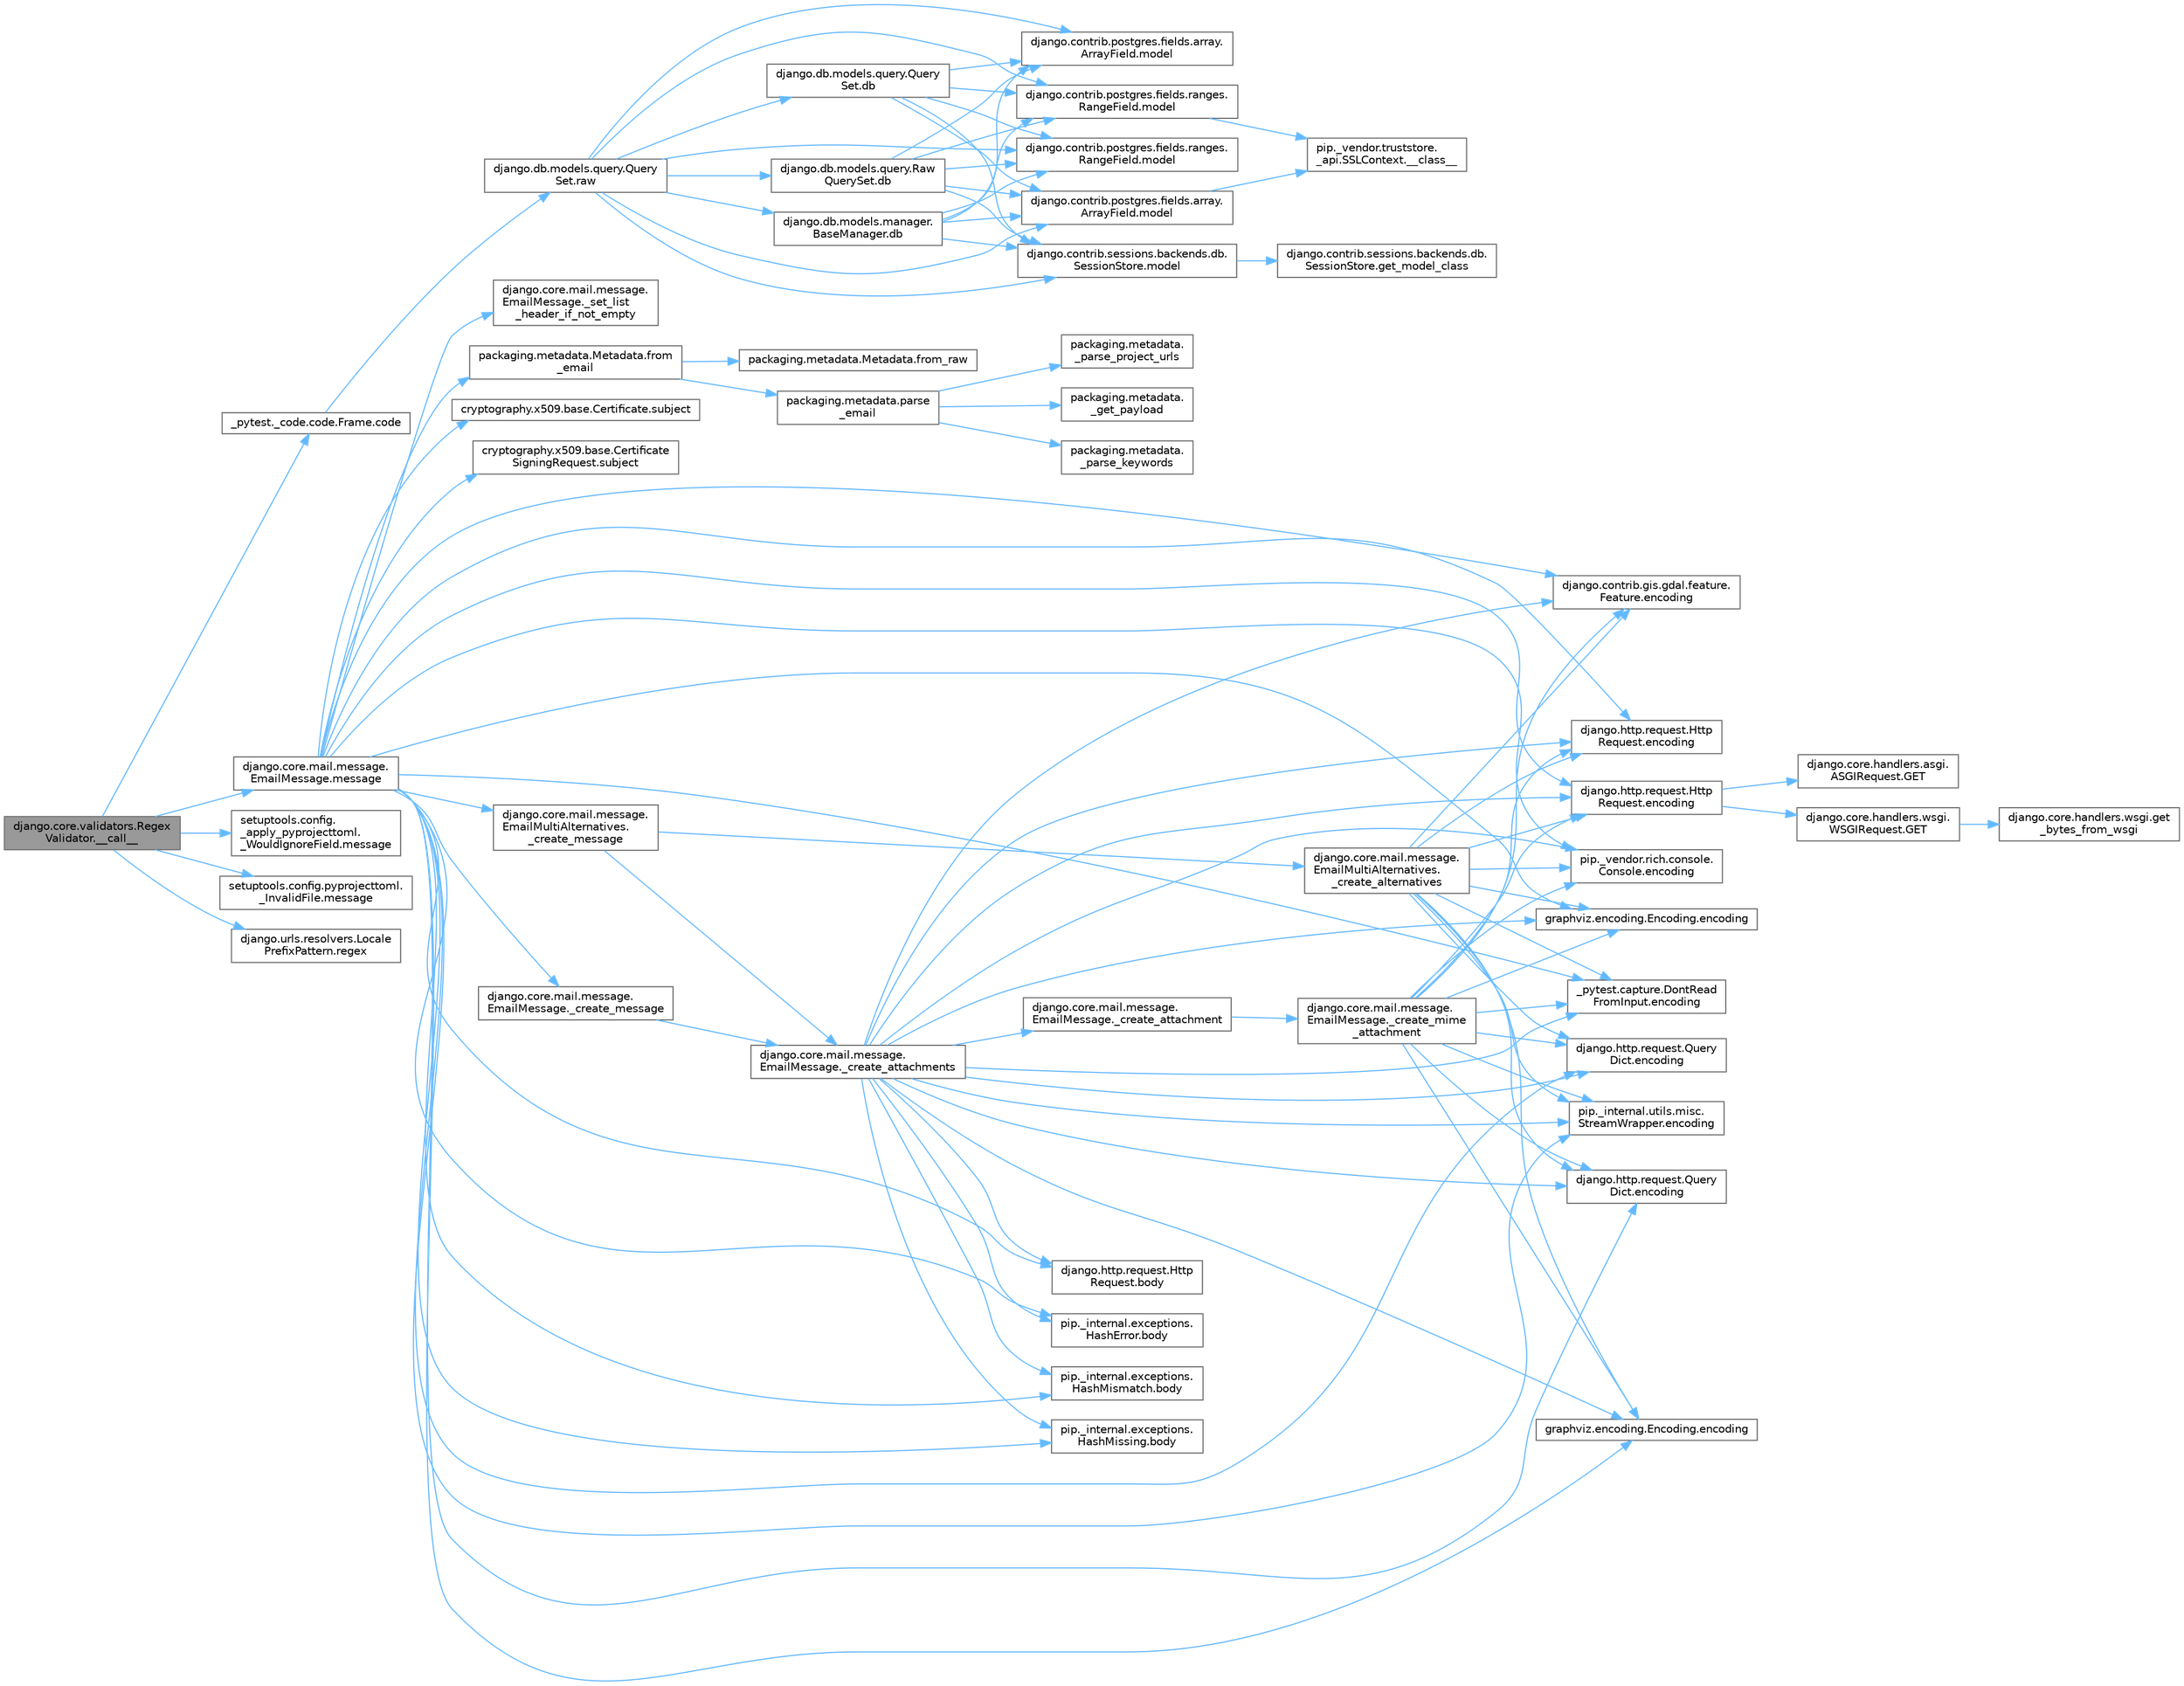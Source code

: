 digraph "django.core.validators.RegexValidator.__call__"
{
 // LATEX_PDF_SIZE
  bgcolor="transparent";
  edge [fontname=Helvetica,fontsize=10,labelfontname=Helvetica,labelfontsize=10];
  node [fontname=Helvetica,fontsize=10,shape=box,height=0.2,width=0.4];
  rankdir="LR";
  Node1 [id="Node000001",label="django.core.validators.Regex\lValidator.__call__",height=0.2,width=0.4,color="gray40", fillcolor="grey60", style="filled", fontcolor="black",tooltip=" "];
  Node1 -> Node2 [id="edge1_Node000001_Node000002",color="steelblue1",style="solid",tooltip=" "];
  Node2 [id="Node000002",label="_pytest._code.code.Frame.code",height=0.2,width=0.4,color="grey40", fillcolor="white", style="filled",URL="$class__pytest_1_1__code_1_1code_1_1_frame.html#ac5a6bec880c70aba4287dc698b209e32",tooltip=" "];
  Node2 -> Node3 [id="edge2_Node000002_Node000003",color="steelblue1",style="solid",tooltip=" "];
  Node3 [id="Node000003",label="django.db.models.query.Query\lSet.raw",height=0.2,width=0.4,color="grey40", fillcolor="white", style="filled",URL="$classdjango_1_1db_1_1models_1_1query_1_1_query_set.html#abce199e3993658459fb2f7c2719daa45",tooltip="PUBLIC METHODS THAT RETURN A QUERYSET SUBCLASS #."];
  Node3 -> Node4 [id="edge3_Node000003_Node000004",color="steelblue1",style="solid",tooltip=" "];
  Node4 [id="Node000004",label="django.db.models.manager.\lBaseManager.db",height=0.2,width=0.4,color="grey40", fillcolor="white", style="filled",URL="$classdjango_1_1db_1_1models_1_1manager_1_1_base_manager.html#ad6c30d1033fbe64ca4ac1d2bf0162a8a",tooltip=" "];
  Node4 -> Node5 [id="edge4_Node000004_Node000005",color="steelblue1",style="solid",tooltip=" "];
  Node5 [id="Node000005",label="django.contrib.postgres.fields.array.\lArrayField.model",height=0.2,width=0.4,color="grey40", fillcolor="white", style="filled",URL="$classdjango_1_1contrib_1_1postgres_1_1fields_1_1array_1_1_array_field.html#a4402eef4c4784e00671c9f229481f4c1",tooltip=" "];
  Node5 -> Node6 [id="edge5_Node000005_Node000006",color="steelblue1",style="solid",tooltip=" "];
  Node6 [id="Node000006",label="pip._vendor.truststore.\l_api.SSLContext.__class__",height=0.2,width=0.4,color="grey40", fillcolor="white", style="filled",URL="$classpip_1_1__vendor_1_1truststore_1_1__api_1_1_s_s_l_context.html#a530861514f31eabaa3f513557d6e66de",tooltip=" "];
  Node4 -> Node7 [id="edge6_Node000004_Node000007",color="steelblue1",style="solid",tooltip=" "];
  Node7 [id="Node000007",label="django.contrib.postgres.fields.array.\lArrayField.model",height=0.2,width=0.4,color="grey40", fillcolor="white", style="filled",URL="$classdjango_1_1contrib_1_1postgres_1_1fields_1_1array_1_1_array_field.html#a50a2796de85f960ca282b56ef2d9446c",tooltip=" "];
  Node4 -> Node8 [id="edge7_Node000004_Node000008",color="steelblue1",style="solid",tooltip=" "];
  Node8 [id="Node000008",label="django.contrib.postgres.fields.ranges.\lRangeField.model",height=0.2,width=0.4,color="grey40", fillcolor="white", style="filled",URL="$classdjango_1_1contrib_1_1postgres_1_1fields_1_1ranges_1_1_range_field.html#aa38c2bbd1bad0c8f9b0315ee468867a2",tooltip=" "];
  Node8 -> Node6 [id="edge8_Node000008_Node000006",color="steelblue1",style="solid",tooltip=" "];
  Node4 -> Node9 [id="edge9_Node000004_Node000009",color="steelblue1",style="solid",tooltip=" "];
  Node9 [id="Node000009",label="django.contrib.postgres.fields.ranges.\lRangeField.model",height=0.2,width=0.4,color="grey40", fillcolor="white", style="filled",URL="$classdjango_1_1contrib_1_1postgres_1_1fields_1_1ranges_1_1_range_field.html#a91b36827f010affd1ff89569cf40d1af",tooltip=" "];
  Node4 -> Node10 [id="edge10_Node000004_Node000010",color="steelblue1",style="solid",tooltip=" "];
  Node10 [id="Node000010",label="django.contrib.sessions.backends.db.\lSessionStore.model",height=0.2,width=0.4,color="grey40", fillcolor="white", style="filled",URL="$classdjango_1_1contrib_1_1sessions_1_1backends_1_1db_1_1_session_store.html#af52cfb4371af389c8bd4a6780274c403",tooltip=" "];
  Node10 -> Node11 [id="edge11_Node000010_Node000011",color="steelblue1",style="solid",tooltip=" "];
  Node11 [id="Node000011",label="django.contrib.sessions.backends.db.\lSessionStore.get_model_class",height=0.2,width=0.4,color="grey40", fillcolor="white", style="filled",URL="$classdjango_1_1contrib_1_1sessions_1_1backends_1_1db_1_1_session_store.html#a5e2d862e271e8f9173021bcaa61305ad",tooltip=" "];
  Node3 -> Node12 [id="edge12_Node000003_Node000012",color="steelblue1",style="solid",tooltip=" "];
  Node12 [id="Node000012",label="django.db.models.query.Query\lSet.db",height=0.2,width=0.4,color="grey40", fillcolor="white", style="filled",URL="$classdjango_1_1db_1_1models_1_1query_1_1_query_set.html#a6ff7e94dd4e7293da5fb86f6349ce9b8",tooltip=" "];
  Node12 -> Node5 [id="edge13_Node000012_Node000005",color="steelblue1",style="solid",tooltip=" "];
  Node12 -> Node7 [id="edge14_Node000012_Node000007",color="steelblue1",style="solid",tooltip=" "];
  Node12 -> Node8 [id="edge15_Node000012_Node000008",color="steelblue1",style="solid",tooltip=" "];
  Node12 -> Node9 [id="edge16_Node000012_Node000009",color="steelblue1",style="solid",tooltip=" "];
  Node12 -> Node10 [id="edge17_Node000012_Node000010",color="steelblue1",style="solid",tooltip=" "];
  Node3 -> Node13 [id="edge18_Node000003_Node000013",color="steelblue1",style="solid",tooltip=" "];
  Node13 [id="Node000013",label="django.db.models.query.Raw\lQuerySet.db",height=0.2,width=0.4,color="grey40", fillcolor="white", style="filled",URL="$classdjango_1_1db_1_1models_1_1query_1_1_raw_query_set.html#a1f352bf15faf0aa43e22709fde8f7564",tooltip=" "];
  Node13 -> Node5 [id="edge19_Node000013_Node000005",color="steelblue1",style="solid",tooltip=" "];
  Node13 -> Node7 [id="edge20_Node000013_Node000007",color="steelblue1",style="solid",tooltip=" "];
  Node13 -> Node8 [id="edge21_Node000013_Node000008",color="steelblue1",style="solid",tooltip=" "];
  Node13 -> Node9 [id="edge22_Node000013_Node000009",color="steelblue1",style="solid",tooltip=" "];
  Node13 -> Node10 [id="edge23_Node000013_Node000010",color="steelblue1",style="solid",tooltip=" "];
  Node3 -> Node5 [id="edge24_Node000003_Node000005",color="steelblue1",style="solid",tooltip=" "];
  Node3 -> Node7 [id="edge25_Node000003_Node000007",color="steelblue1",style="solid",tooltip=" "];
  Node3 -> Node8 [id="edge26_Node000003_Node000008",color="steelblue1",style="solid",tooltip=" "];
  Node3 -> Node9 [id="edge27_Node000003_Node000009",color="steelblue1",style="solid",tooltip=" "];
  Node3 -> Node10 [id="edge28_Node000003_Node000010",color="steelblue1",style="solid",tooltip=" "];
  Node1 -> Node14 [id="edge29_Node000001_Node000014",color="steelblue1",style="solid",tooltip=" "];
  Node14 [id="Node000014",label="django.core.mail.message.\lEmailMessage.message",height=0.2,width=0.4,color="grey40", fillcolor="white", style="filled",URL="$classdjango_1_1core_1_1mail_1_1message_1_1_email_message.html#abb0f7b60b3f05b0d374e0d91fc1aa42e",tooltip=" "];
  Node14 -> Node15 [id="edge30_Node000014_Node000015",color="steelblue1",style="solid",tooltip=" "];
  Node15 [id="Node000015",label="django.core.mail.message.\lEmailMessage._create_message",height=0.2,width=0.4,color="grey40", fillcolor="white", style="filled",URL="$classdjango_1_1core_1_1mail_1_1message_1_1_email_message.html#a31c0fbc391763bdd9a5275f8a9188383",tooltip=" "];
  Node15 -> Node16 [id="edge31_Node000015_Node000016",color="steelblue1",style="solid",tooltip=" "];
  Node16 [id="Node000016",label="django.core.mail.message.\lEmailMessage._create_attachments",height=0.2,width=0.4,color="grey40", fillcolor="white", style="filled",URL="$classdjango_1_1core_1_1mail_1_1message_1_1_email_message.html#a6d35a6766f3c50c9ccbb975a1f9a7f37",tooltip=" "];
  Node16 -> Node17 [id="edge32_Node000016_Node000017",color="steelblue1",style="solid",tooltip=" "];
  Node17 [id="Node000017",label="django.core.mail.message.\lEmailMessage._create_attachment",height=0.2,width=0.4,color="grey40", fillcolor="white", style="filled",URL="$classdjango_1_1core_1_1mail_1_1message_1_1_email_message.html#ab0d57692b3697455bf9b449cee27f77e",tooltip=" "];
  Node17 -> Node18 [id="edge33_Node000017_Node000018",color="steelblue1",style="solid",tooltip=" "];
  Node18 [id="Node000018",label="django.core.mail.message.\lEmailMessage._create_mime\l_attachment",height=0.2,width=0.4,color="grey40", fillcolor="white", style="filled",URL="$classdjango_1_1core_1_1mail_1_1message_1_1_email_message.html#afa35e0e5465f876d51ac5868a8d76986",tooltip=" "];
  Node18 -> Node19 [id="edge34_Node000018_Node000019",color="steelblue1",style="solid",tooltip=" "];
  Node19 [id="Node000019",label="_pytest.capture.DontRead\lFromInput.encoding",height=0.2,width=0.4,color="grey40", fillcolor="white", style="filled",URL="$class__pytest_1_1capture_1_1_dont_read_from_input.html#a40a0e1b26db1f2cf579f1ab5d3903097",tooltip=" "];
  Node18 -> Node20 [id="edge35_Node000018_Node000020",color="steelblue1",style="solid",tooltip=" "];
  Node20 [id="Node000020",label="django.contrib.gis.gdal.feature.\lFeature.encoding",height=0.2,width=0.4,color="grey40", fillcolor="white", style="filled",URL="$classdjango_1_1contrib_1_1gis_1_1gdal_1_1feature_1_1_feature.html#a61ef7866406f46787c45d0040e4f2588",tooltip=" "];
  Node18 -> Node21 [id="edge36_Node000018_Node000021",color="steelblue1",style="solid",tooltip=" "];
  Node21 [id="Node000021",label="django.http.request.Http\lRequest.encoding",height=0.2,width=0.4,color="grey40", fillcolor="white", style="filled",URL="$classdjango_1_1http_1_1request_1_1_http_request.html#affc440df209dd1fb33d63b8fce39f3b2",tooltip=" "];
  Node18 -> Node22 [id="edge37_Node000018_Node000022",color="steelblue1",style="solid",tooltip=" "];
  Node22 [id="Node000022",label="django.http.request.Http\lRequest.encoding",height=0.2,width=0.4,color="grey40", fillcolor="white", style="filled",URL="$classdjango_1_1http_1_1request_1_1_http_request.html#a09c32945992a963608d955c2618ead79",tooltip=" "];
  Node22 -> Node23 [id="edge38_Node000022_Node000023",color="steelblue1",style="solid",tooltip=" "];
  Node23 [id="Node000023",label="django.core.handlers.asgi.\lASGIRequest.GET",height=0.2,width=0.4,color="grey40", fillcolor="white", style="filled",URL="$classdjango_1_1core_1_1handlers_1_1asgi_1_1_a_s_g_i_request.html#a22178cf518b0498b12175ee12f8e7706",tooltip=" "];
  Node22 -> Node24 [id="edge39_Node000022_Node000024",color="steelblue1",style="solid",tooltip=" "];
  Node24 [id="Node000024",label="django.core.handlers.wsgi.\lWSGIRequest.GET",height=0.2,width=0.4,color="grey40", fillcolor="white", style="filled",URL="$classdjango_1_1core_1_1handlers_1_1wsgi_1_1_w_s_g_i_request.html#a4167c70bcdd94cc925f4444860678305",tooltip=" "];
  Node24 -> Node25 [id="edge40_Node000024_Node000025",color="steelblue1",style="solid",tooltip=" "];
  Node25 [id="Node000025",label="django.core.handlers.wsgi.get\l_bytes_from_wsgi",height=0.2,width=0.4,color="grey40", fillcolor="white", style="filled",URL="$namespacedjango_1_1core_1_1handlers_1_1wsgi.html#a4327b300038076742d0bb1cb730ea808",tooltip=" "];
  Node18 -> Node26 [id="edge41_Node000018_Node000026",color="steelblue1",style="solid",tooltip=" "];
  Node26 [id="Node000026",label="django.http.request.Query\lDict.encoding",height=0.2,width=0.4,color="grey40", fillcolor="white", style="filled",URL="$classdjango_1_1http_1_1request_1_1_query_dict.html#ae1a9e4aa8ebe4d1dd0aa02e9388b0acd",tooltip=" "];
  Node18 -> Node27 [id="edge42_Node000018_Node000027",color="steelblue1",style="solid",tooltip=" "];
  Node27 [id="Node000027",label="django.http.request.Query\lDict.encoding",height=0.2,width=0.4,color="grey40", fillcolor="white", style="filled",URL="$classdjango_1_1http_1_1request_1_1_query_dict.html#aade836c6d0fadbe21ef181917ca28ea8",tooltip=" "];
  Node18 -> Node28 [id="edge43_Node000018_Node000028",color="steelblue1",style="solid",tooltip=" "];
  Node28 [id="Node000028",label="graphviz.encoding.Encoding.encoding",height=0.2,width=0.4,color="grey40", fillcolor="white", style="filled",URL="$classgraphviz_1_1encoding_1_1_encoding.html#a4be64c43fe62823ffb51d9d4706f3c3d",tooltip=" "];
  Node18 -> Node29 [id="edge44_Node000018_Node000029",color="steelblue1",style="solid",tooltip=" "];
  Node29 [id="Node000029",label="graphviz.encoding.Encoding.encoding",height=0.2,width=0.4,color="grey40", fillcolor="white", style="filled",URL="$classgraphviz_1_1encoding_1_1_encoding.html#ade16bad413f6cc9b3776aa3c580e7251",tooltip=" "];
  Node18 -> Node30 [id="edge45_Node000018_Node000030",color="steelblue1",style="solid",tooltip=" "];
  Node30 [id="Node000030",label="pip._internal.utils.misc.\lStreamWrapper.encoding",height=0.2,width=0.4,color="grey40", fillcolor="white", style="filled",URL="$classpip_1_1__internal_1_1utils_1_1misc_1_1_stream_wrapper.html#ae516d377684b88c1d5ed9b0b670a2a0b",tooltip=" "];
  Node18 -> Node31 [id="edge46_Node000018_Node000031",color="steelblue1",style="solid",tooltip=" "];
  Node31 [id="Node000031",label="pip._vendor.rich.console.\lConsole.encoding",height=0.2,width=0.4,color="grey40", fillcolor="white", style="filled",URL="$classpip_1_1__vendor_1_1rich_1_1console_1_1_console.html#aaa95f0495607d199f34c4ebd90ea1cfe",tooltip=" "];
  Node16 -> Node32 [id="edge47_Node000016_Node000032",color="steelblue1",style="solid",tooltip=" "];
  Node32 [id="Node000032",label="django.http.request.Http\lRequest.body",height=0.2,width=0.4,color="grey40", fillcolor="white", style="filled",URL="$classdjango_1_1http_1_1request_1_1_http_request.html#a0c776b91cea1a69dafe5dce09b6f96f1",tooltip=" "];
  Node16 -> Node33 [id="edge48_Node000016_Node000033",color="steelblue1",style="solid",tooltip=" "];
  Node33 [id="Node000033",label="pip._internal.exceptions.\lHashError.body",height=0.2,width=0.4,color="grey40", fillcolor="white", style="filled",URL="$classpip_1_1__internal_1_1exceptions_1_1_hash_error.html#a8b1a0890122218544dd1a3e23c416431",tooltip=" "];
  Node16 -> Node34 [id="edge49_Node000016_Node000034",color="steelblue1",style="solid",tooltip=" "];
  Node34 [id="Node000034",label="pip._internal.exceptions.\lHashMismatch.body",height=0.2,width=0.4,color="grey40", fillcolor="white", style="filled",URL="$classpip_1_1__internal_1_1exceptions_1_1_hash_mismatch.html#a24c9ffc7b9a48c74ac53439d56a05dc6",tooltip=" "];
  Node16 -> Node35 [id="edge50_Node000016_Node000035",color="steelblue1",style="solid",tooltip=" "];
  Node35 [id="Node000035",label="pip._internal.exceptions.\lHashMissing.body",height=0.2,width=0.4,color="grey40", fillcolor="white", style="filled",URL="$classpip_1_1__internal_1_1exceptions_1_1_hash_missing.html#afe037f000b99010da015d0209089d6dd",tooltip=" "];
  Node16 -> Node19 [id="edge51_Node000016_Node000019",color="steelblue1",style="solid",tooltip=" "];
  Node16 -> Node20 [id="edge52_Node000016_Node000020",color="steelblue1",style="solid",tooltip=" "];
  Node16 -> Node21 [id="edge53_Node000016_Node000021",color="steelblue1",style="solid",tooltip=" "];
  Node16 -> Node22 [id="edge54_Node000016_Node000022",color="steelblue1",style="solid",tooltip=" "];
  Node16 -> Node26 [id="edge55_Node000016_Node000026",color="steelblue1",style="solid",tooltip=" "];
  Node16 -> Node27 [id="edge56_Node000016_Node000027",color="steelblue1",style="solid",tooltip=" "];
  Node16 -> Node28 [id="edge57_Node000016_Node000028",color="steelblue1",style="solid",tooltip=" "];
  Node16 -> Node29 [id="edge58_Node000016_Node000029",color="steelblue1",style="solid",tooltip=" "];
  Node16 -> Node30 [id="edge59_Node000016_Node000030",color="steelblue1",style="solid",tooltip=" "];
  Node16 -> Node31 [id="edge60_Node000016_Node000031",color="steelblue1",style="solid",tooltip=" "];
  Node14 -> Node36 [id="edge61_Node000014_Node000036",color="steelblue1",style="solid",tooltip=" "];
  Node36 [id="Node000036",label="django.core.mail.message.\lEmailMultiAlternatives.\l_create_message",height=0.2,width=0.4,color="grey40", fillcolor="white", style="filled",URL="$classdjango_1_1core_1_1mail_1_1message_1_1_email_multi_alternatives.html#aca1d6cc9e7b907373cbd4e5c9bd635e2",tooltip=" "];
  Node36 -> Node37 [id="edge62_Node000036_Node000037",color="steelblue1",style="solid",tooltip=" "];
  Node37 [id="Node000037",label="django.core.mail.message.\lEmailMultiAlternatives.\l_create_alternatives",height=0.2,width=0.4,color="grey40", fillcolor="white", style="filled",URL="$classdjango_1_1core_1_1mail_1_1message_1_1_email_multi_alternatives.html#af51df7229ed1af2cc1da999cf6928222",tooltip=" "];
  Node37 -> Node19 [id="edge63_Node000037_Node000019",color="steelblue1",style="solid",tooltip=" "];
  Node37 -> Node20 [id="edge64_Node000037_Node000020",color="steelblue1",style="solid",tooltip=" "];
  Node37 -> Node21 [id="edge65_Node000037_Node000021",color="steelblue1",style="solid",tooltip=" "];
  Node37 -> Node22 [id="edge66_Node000037_Node000022",color="steelblue1",style="solid",tooltip=" "];
  Node37 -> Node26 [id="edge67_Node000037_Node000026",color="steelblue1",style="solid",tooltip=" "];
  Node37 -> Node27 [id="edge68_Node000037_Node000027",color="steelblue1",style="solid",tooltip=" "];
  Node37 -> Node28 [id="edge69_Node000037_Node000028",color="steelblue1",style="solid",tooltip=" "];
  Node37 -> Node29 [id="edge70_Node000037_Node000029",color="steelblue1",style="solid",tooltip=" "];
  Node37 -> Node30 [id="edge71_Node000037_Node000030",color="steelblue1",style="solid",tooltip=" "];
  Node37 -> Node31 [id="edge72_Node000037_Node000031",color="steelblue1",style="solid",tooltip=" "];
  Node36 -> Node16 [id="edge73_Node000036_Node000016",color="steelblue1",style="solid",tooltip=" "];
  Node14 -> Node38 [id="edge74_Node000014_Node000038",color="steelblue1",style="solid",tooltip=" "];
  Node38 [id="Node000038",label="django.core.mail.message.\lEmailMessage._set_list\l_header_if_not_empty",height=0.2,width=0.4,color="grey40", fillcolor="white", style="filled",URL="$classdjango_1_1core_1_1mail_1_1message_1_1_email_message.html#aa0e4f6534ae27f4b10b09b55a046a236",tooltip=" "];
  Node14 -> Node32 [id="edge75_Node000014_Node000032",color="steelblue1",style="solid",tooltip=" "];
  Node14 -> Node33 [id="edge76_Node000014_Node000033",color="steelblue1",style="solid",tooltip=" "];
  Node14 -> Node34 [id="edge77_Node000014_Node000034",color="steelblue1",style="solid",tooltip=" "];
  Node14 -> Node35 [id="edge78_Node000014_Node000035",color="steelblue1",style="solid",tooltip=" "];
  Node14 -> Node19 [id="edge79_Node000014_Node000019",color="steelblue1",style="solid",tooltip=" "];
  Node14 -> Node20 [id="edge80_Node000014_Node000020",color="steelblue1",style="solid",tooltip=" "];
  Node14 -> Node21 [id="edge81_Node000014_Node000021",color="steelblue1",style="solid",tooltip=" "];
  Node14 -> Node22 [id="edge82_Node000014_Node000022",color="steelblue1",style="solid",tooltip=" "];
  Node14 -> Node26 [id="edge83_Node000014_Node000026",color="steelblue1",style="solid",tooltip=" "];
  Node14 -> Node27 [id="edge84_Node000014_Node000027",color="steelblue1",style="solid",tooltip=" "];
  Node14 -> Node28 [id="edge85_Node000014_Node000028",color="steelblue1",style="solid",tooltip=" "];
  Node14 -> Node29 [id="edge86_Node000014_Node000029",color="steelblue1",style="solid",tooltip=" "];
  Node14 -> Node30 [id="edge87_Node000014_Node000030",color="steelblue1",style="solid",tooltip=" "];
  Node14 -> Node31 [id="edge88_Node000014_Node000031",color="steelblue1",style="solid",tooltip=" "];
  Node14 -> Node39 [id="edge89_Node000014_Node000039",color="steelblue1",style="solid",tooltip=" "];
  Node39 [id="Node000039",label="packaging.metadata.Metadata.from\l_email",height=0.2,width=0.4,color="grey40", fillcolor="white", style="filled",URL="$classpackaging_1_1metadata_1_1_metadata.html#a2c433c37df31563c6ee884e3d4849122",tooltip=" "];
  Node39 -> Node40 [id="edge90_Node000039_Node000040",color="steelblue1",style="solid",tooltip=" "];
  Node40 [id="Node000040",label="packaging.metadata.Metadata.from_raw",height=0.2,width=0.4,color="grey40", fillcolor="white", style="filled",URL="$classpackaging_1_1metadata_1_1_metadata.html#a7e0bea3fb855c756aee9c327b6090227",tooltip=" "];
  Node39 -> Node41 [id="edge91_Node000039_Node000041",color="steelblue1",style="solid",tooltip=" "];
  Node41 [id="Node000041",label="packaging.metadata.parse\l_email",height=0.2,width=0.4,color="grey40", fillcolor="white", style="filled",URL="$namespacepackaging_1_1metadata.html#a19a5e49f5df080ec4a4e527886631369",tooltip=" "];
  Node41 -> Node42 [id="edge92_Node000041_Node000042",color="steelblue1",style="solid",tooltip=" "];
  Node42 [id="Node000042",label="packaging.metadata.\l_get_payload",height=0.2,width=0.4,color="grey40", fillcolor="white", style="filled",URL="$namespacepackaging_1_1metadata.html#a2af4e8d3842c58791cefb3dbe323683d",tooltip=" "];
  Node41 -> Node43 [id="edge93_Node000041_Node000043",color="steelblue1",style="solid",tooltip=" "];
  Node43 [id="Node000043",label="packaging.metadata.\l_parse_keywords",height=0.2,width=0.4,color="grey40", fillcolor="white", style="filled",URL="$namespacepackaging_1_1metadata.html#a93eb791fe488685f5591ffc787c93eed",tooltip=" "];
  Node41 -> Node44 [id="edge94_Node000041_Node000044",color="steelblue1",style="solid",tooltip=" "];
  Node44 [id="Node000044",label="packaging.metadata.\l_parse_project_urls",height=0.2,width=0.4,color="grey40", fillcolor="white", style="filled",URL="$namespacepackaging_1_1metadata.html#a4c9e259c1cddcded47a2813d62485dae",tooltip=" "];
  Node14 -> Node45 [id="edge95_Node000014_Node000045",color="steelblue1",style="solid",tooltip=" "];
  Node45 [id="Node000045",label="cryptography.x509.base.Certificate.subject",height=0.2,width=0.4,color="grey40", fillcolor="white", style="filled",URL="$classcryptography_1_1x509_1_1base_1_1_certificate.html#a5c172c5f4d8cf4735368777b0a7c2dba",tooltip=" "];
  Node14 -> Node46 [id="edge96_Node000014_Node000046",color="steelblue1",style="solid",tooltip=" "];
  Node46 [id="Node000046",label="cryptography.x509.base.Certificate\lSigningRequest.subject",height=0.2,width=0.4,color="grey40", fillcolor="white", style="filled",URL="$classcryptography_1_1x509_1_1base_1_1_certificate_signing_request.html#a6be5d0fb9d55f4d926f97d4ac4cdfc69",tooltip=" "];
  Node1 -> Node47 [id="edge97_Node000001_Node000047",color="steelblue1",style="solid",tooltip=" "];
  Node47 [id="Node000047",label="setuptools.config.\l_apply_pyprojecttoml.\l_WouldIgnoreField.message",height=0.2,width=0.4,color="grey40", fillcolor="white", style="filled",URL="$classsetuptools_1_1config_1_1__apply__pyprojecttoml_1_1___would_ignore_field.html#a13c1153a032ef35111d6472bbb22dcca",tooltip=" "];
  Node1 -> Node48 [id="edge98_Node000001_Node000048",color="steelblue1",style="solid",tooltip=" "];
  Node48 [id="Node000048",label="setuptools.config.pyprojecttoml.\l_InvalidFile.message",height=0.2,width=0.4,color="grey40", fillcolor="white", style="filled",URL="$classsetuptools_1_1config_1_1pyprojecttoml_1_1___invalid_file.html#a398e369e4a13ceb94b9688aa81173c90",tooltip=" "];
  Node1 -> Node49 [id="edge99_Node000001_Node000049",color="steelblue1",style="solid",tooltip=" "];
  Node49 [id="Node000049",label="django.urls.resolvers.Locale\lPrefixPattern.regex",height=0.2,width=0.4,color="grey40", fillcolor="white", style="filled",URL="$classdjango_1_1urls_1_1resolvers_1_1_locale_prefix_pattern.html#ae0223ea32264e76c3e278211e146f92b",tooltip=" "];
}
